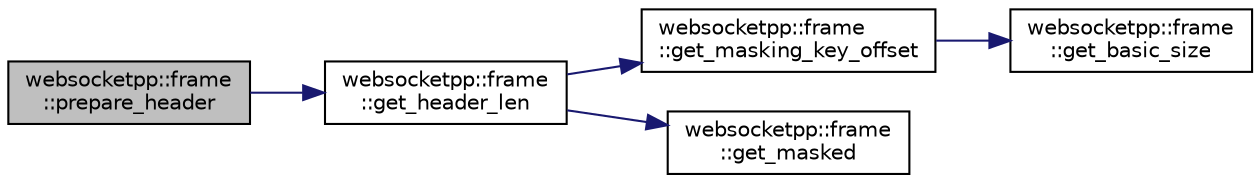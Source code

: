 digraph "websocketpp::frame::prepare_header"
{
  edge [fontname="Helvetica",fontsize="10",labelfontname="Helvetica",labelfontsize="10"];
  node [fontname="Helvetica",fontsize="10",shape=record];
  rankdir="LR";
  Node102 [label="websocketpp::frame\l::prepare_header",height=0.2,width=0.4,color="black", fillcolor="grey75", style="filled", fontcolor="black"];
  Node102 -> Node103 [color="midnightblue",fontsize="10",style="solid",fontname="Helvetica"];
  Node103 [label="websocketpp::frame\l::get_header_len",height=0.2,width=0.4,color="black", fillcolor="white", style="filled",URL="$namespacewebsocketpp_1_1frame.html#abd4f23c906cc48fb3b34603fd4284b01",tooltip="Calculates the full length of the header based on the first bytes. "];
  Node103 -> Node104 [color="midnightblue",fontsize="10",style="solid",fontname="Helvetica"];
  Node104 [label="websocketpp::frame\l::get_masking_key_offset",height=0.2,width=0.4,color="black", fillcolor="white", style="filled",URL="$namespacewebsocketpp_1_1frame.html#a001d6c5e538d5eb1ef5ddc21aeb61ee3",tooltip="Calculate the offset location of the masking key within the extended header. "];
  Node104 -> Node105 [color="midnightblue",fontsize="10",style="solid",fontname="Helvetica"];
  Node105 [label="websocketpp::frame\l::get_basic_size",height=0.2,width=0.4,color="black", fillcolor="white", style="filled",URL="$namespacewebsocketpp_1_1frame.html#a2ceb63e6a2fe19964d13363ba2bb9e15",tooltip="Extracts the raw payload length specified in the basic header. "];
  Node103 -> Node106 [color="midnightblue",fontsize="10",style="solid",fontname="Helvetica"];
  Node106 [label="websocketpp::frame\l::get_masked",height=0.2,width=0.4,color="black", fillcolor="white", style="filled",URL="$namespacewebsocketpp_1_1frame.html#a4e8cf8ae88a7a8fdb2b3ea86623d01d2",tooltip="check whether the frame is masked "];
}
